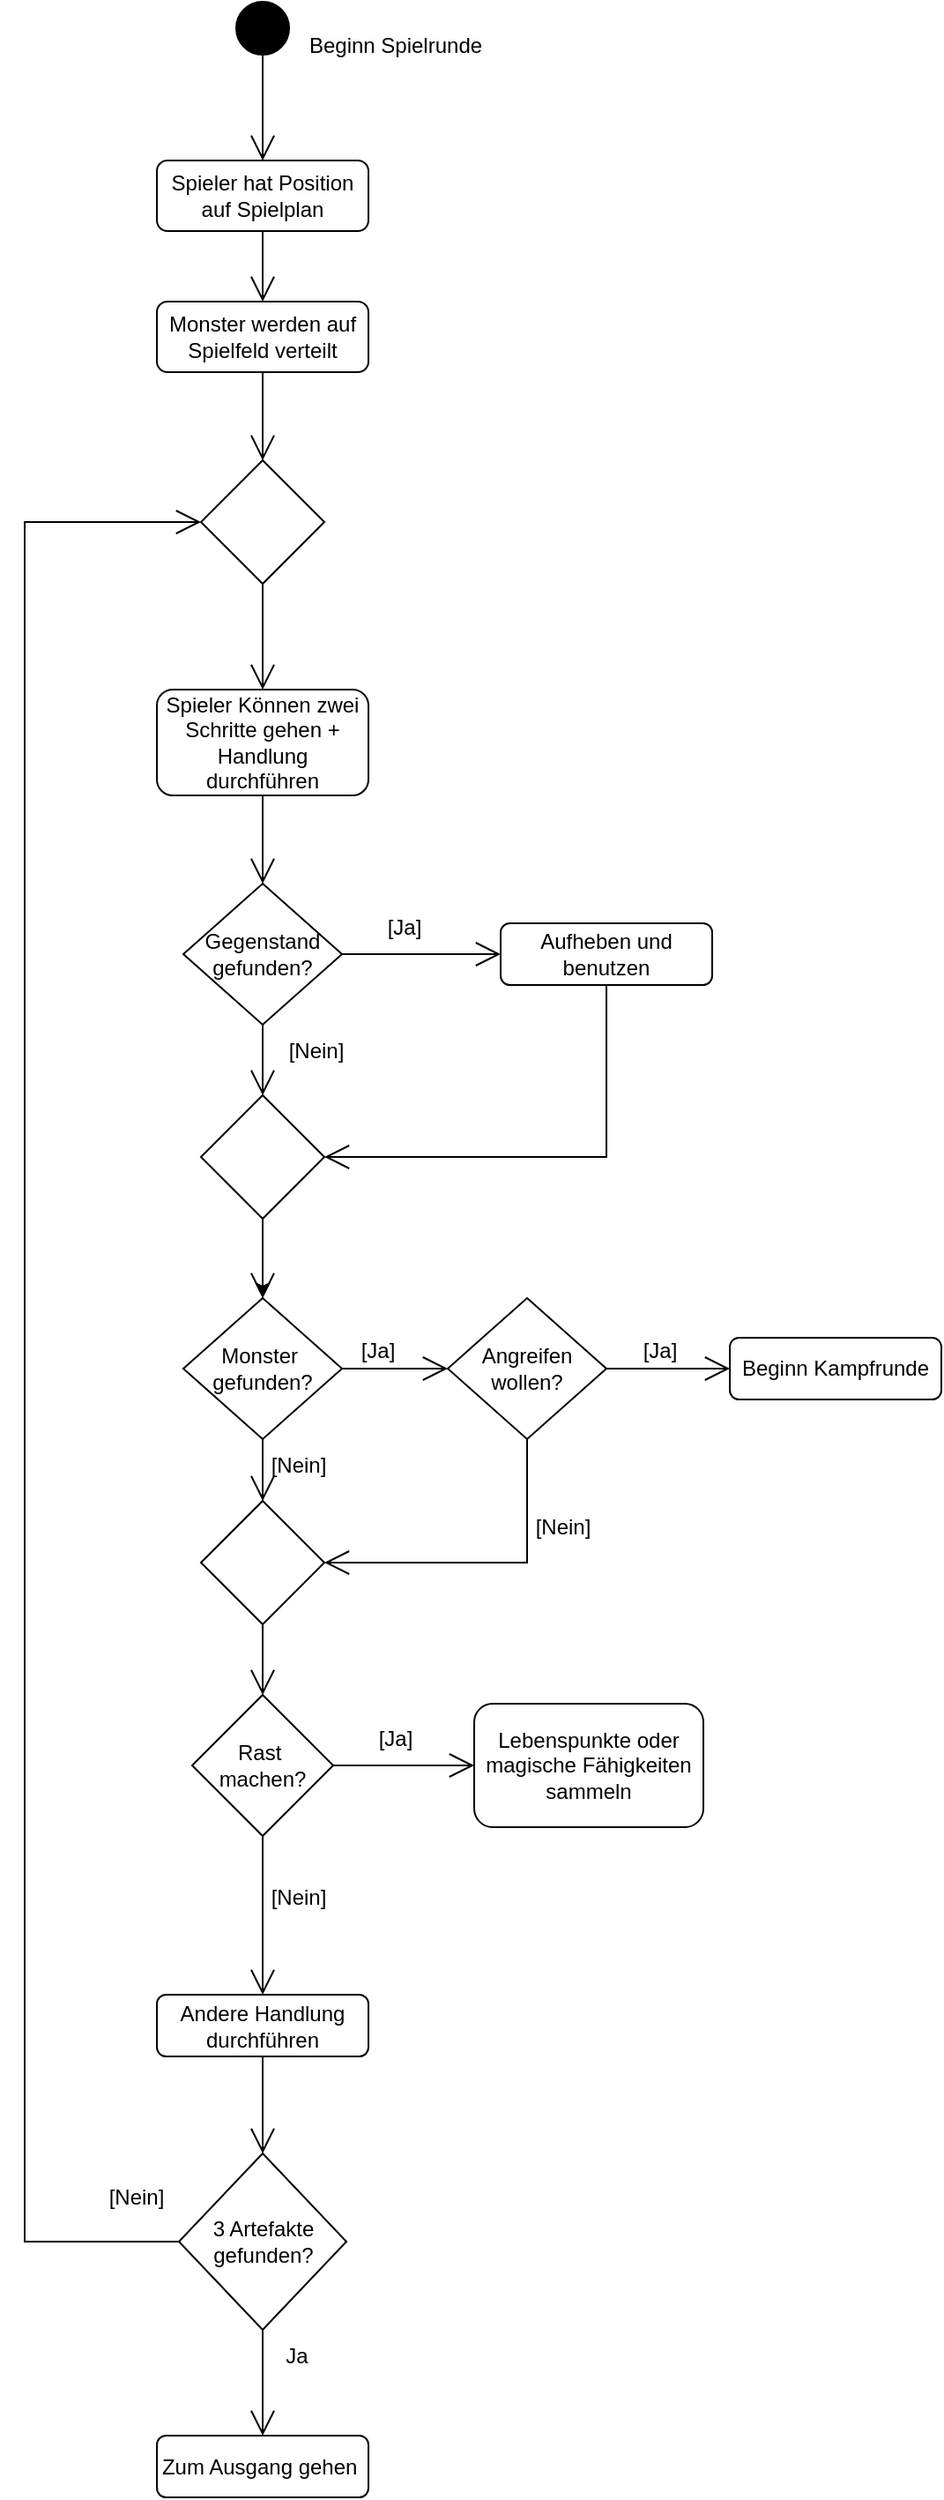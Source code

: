 <mxfile version="21.0.10" type="device"><diagram name="Seite-1" id="hxXMX31qQsIkISndT9zi"><mxGraphModel dx="537" dy="1934" grid="1" gridSize="10" guides="1" tooltips="1" connect="1" arrows="1" fold="1" page="1" pageScale="1" pageWidth="827" pageHeight="1169" math="0" shadow="0"><root><mxCell id="0"/><mxCell id="1" parent="0"/><mxCell id="5GPhVSmd7xZMDkCm0tIe-2" value="Spieler hat Position auf Spielplan" style="rounded=1;whiteSpace=wrap;html=1;" parent="1" vertex="1"><mxGeometry x="335" y="-270" width="120" height="40" as="geometry"/></mxCell><mxCell id="5GPhVSmd7xZMDkCm0tIe-3" value="Monster werden auf Spielfeld verteilt" style="rounded=1;whiteSpace=wrap;html=1;" parent="1" vertex="1"><mxGeometry x="335" y="-190" width="120" height="40" as="geometry"/></mxCell><mxCell id="5GPhVSmd7xZMDkCm0tIe-4" value="Spieler Können zwei Schritte gehen + Handlung durchführen" style="rounded=1;whiteSpace=wrap;html=1;" parent="1" vertex="1"><mxGeometry x="335" y="30" width="120" height="60" as="geometry"/></mxCell><mxCell id="5GPhVSmd7xZMDkCm0tIe-5" value="Rast&amp;nbsp;&lt;br&gt;machen?" style="rhombus;whiteSpace=wrap;html=1;" parent="1" vertex="1"><mxGeometry x="355" y="600" width="80" height="80" as="geometry"/></mxCell><mxCell id="5GPhVSmd7xZMDkCm0tIe-6" value="Lebenspunkte oder magische Fähigkeiten sammeln" style="rounded=1;whiteSpace=wrap;html=1;" parent="1" vertex="1"><mxGeometry x="515" y="605" width="130" height="70" as="geometry"/></mxCell><mxCell id="5GPhVSmd7xZMDkCm0tIe-7" value="Andere Handlung durchführen" style="rounded=1;whiteSpace=wrap;html=1;" parent="1" vertex="1"><mxGeometry x="335" y="770" width="120" height="35" as="geometry"/></mxCell><mxCell id="5GPhVSmd7xZMDkCm0tIe-8" value="Gegenstand&lt;br&gt;gefunden?" style="rhombus;whiteSpace=wrap;html=1;" parent="1" vertex="1"><mxGeometry x="350" y="140" width="90" height="80" as="geometry"/></mxCell><mxCell id="5GPhVSmd7xZMDkCm0tIe-9" value="Monster&amp;nbsp;&lt;br&gt;gefunden?" style="rhombus;whiteSpace=wrap;html=1;" parent="1" vertex="1"><mxGeometry x="350" y="375" width="90" height="80" as="geometry"/></mxCell><mxCell id="5GPhVSmd7xZMDkCm0tIe-10" value="Aufheben und benutzen" style="rounded=1;whiteSpace=wrap;html=1;" parent="1" vertex="1"><mxGeometry x="530" y="162.5" width="120" height="35" as="geometry"/></mxCell><mxCell id="5GPhVSmd7xZMDkCm0tIe-13" value="Zum Ausgang gehen&amp;nbsp;" style="rounded=1;whiteSpace=wrap;html=1;" parent="1" vertex="1"><mxGeometry x="335" y="1020" width="120" height="35" as="geometry"/></mxCell><mxCell id="5GPhVSmd7xZMDkCm0tIe-16" value="" style="endArrow=open;endFill=1;endSize=12;html=1;rounded=0;exitX=0.5;exitY=1;exitDx=0;exitDy=0;entryX=0.5;entryY=0;entryDx=0;entryDy=0;" parent="1" source="5GPhVSmd7xZMDkCm0tIe-2" target="5GPhVSmd7xZMDkCm0tIe-3" edge="1"><mxGeometry width="160" relative="1" as="geometry"><mxPoint x="405" y="-100" as="sourcePoint"/><mxPoint x="380" y="240" as="targetPoint"/></mxGeometry></mxCell><mxCell id="5GPhVSmd7xZMDkCm0tIe-18" value="" style="ellipse;whiteSpace=wrap;html=1;aspect=fixed;fillColor=#000000;" parent="1" vertex="1"><mxGeometry x="380" y="-360" width="30" height="30" as="geometry"/></mxCell><mxCell id="5GPhVSmd7xZMDkCm0tIe-20" value="" style="endArrow=open;endFill=1;endSize=12;html=1;rounded=0;exitX=0.5;exitY=1;exitDx=0;exitDy=0;entryX=0.5;entryY=0;entryDx=0;entryDy=0;" parent="1" source="5GPhVSmd7xZMDkCm0tIe-18" target="5GPhVSmd7xZMDkCm0tIe-2" edge="1"><mxGeometry width="160" relative="1" as="geometry"><mxPoint x="405" y="-100" as="sourcePoint"/><mxPoint x="395" y="-150" as="targetPoint"/></mxGeometry></mxCell><mxCell id="5GPhVSmd7xZMDkCm0tIe-21" value="Beginn Spielrunde" style="text;html=1;align=center;verticalAlign=middle;resizable=0;points=[];autosize=1;strokeColor=none;fillColor=none;" parent="1" vertex="1"><mxGeometry x="410" y="-350" width="120" height="30" as="geometry"/></mxCell><mxCell id="5GPhVSmd7xZMDkCm0tIe-24" value="" style="endArrow=open;endFill=1;endSize=12;html=1;rounded=0;exitX=1;exitY=0.5;exitDx=0;exitDy=0;entryX=0;entryY=0.5;entryDx=0;entryDy=0;" parent="1" source="5GPhVSmd7xZMDkCm0tIe-5" target="5GPhVSmd7xZMDkCm0tIe-6" edge="1"><mxGeometry width="160" relative="1" as="geometry"><mxPoint x="405" y="100" as="sourcePoint"/><mxPoint x="405" y="140" as="targetPoint"/></mxGeometry></mxCell><mxCell id="5GPhVSmd7xZMDkCm0tIe-25" value="[Ja]" style="text;html=1;align=center;verticalAlign=middle;resizable=0;points=[];autosize=1;strokeColor=none;fillColor=none;" parent="1" vertex="1"><mxGeometry x="440" y="390" width="40" height="30" as="geometry"/></mxCell><mxCell id="5GPhVSmd7xZMDkCm0tIe-26" value="" style="endArrow=open;endFill=1;endSize=12;html=1;rounded=0;exitX=0.5;exitY=1;exitDx=0;exitDy=0;" parent="1" source="5GPhVSmd7xZMDkCm0tIe-5" target="5GPhVSmd7xZMDkCm0tIe-7" edge="1"><mxGeometry width="160" relative="1" as="geometry"><mxPoint x="405" y="100" as="sourcePoint"/><mxPoint x="405" y="140" as="targetPoint"/></mxGeometry></mxCell><mxCell id="5GPhVSmd7xZMDkCm0tIe-27" value="[Nein]" style="text;html=1;align=center;verticalAlign=middle;resizable=0;points=[];autosize=1;strokeColor=none;fillColor=none;" parent="1" vertex="1"><mxGeometry x="540" y="490" width="50" height="30" as="geometry"/></mxCell><mxCell id="5GPhVSmd7xZMDkCm0tIe-28" value="" style="endArrow=open;endFill=1;endSize=12;html=1;rounded=0;exitX=0.5;exitY=1;exitDx=0;exitDy=0;entryX=0.5;entryY=0;entryDx=0;entryDy=0;" parent="1" source="5GPhVSmd7xZMDkCm0tIe-4" target="5GPhVSmd7xZMDkCm0tIe-8" edge="1"><mxGeometry width="160" relative="1" as="geometry"><mxPoint x="400" y="360" as="sourcePoint"/><mxPoint x="387" y="490" as="targetPoint"/></mxGeometry></mxCell><mxCell id="5GPhVSmd7xZMDkCm0tIe-29" value="" style="endArrow=open;endFill=1;endSize=12;html=1;rounded=0;exitX=1;exitY=0.5;exitDx=0;exitDy=0;entryX=0;entryY=0.5;entryDx=0;entryDy=0;" parent="1" source="5GPhVSmd7xZMDkCm0tIe-8" target="5GPhVSmd7xZMDkCm0tIe-10" edge="1"><mxGeometry width="160" relative="1" as="geometry"><mxPoint x="440" y="320" as="sourcePoint"/><mxPoint x="530" y="180" as="targetPoint"/></mxGeometry></mxCell><mxCell id="5GPhVSmd7xZMDkCm0tIe-31" value="[Ja]" style="text;html=1;align=center;verticalAlign=middle;resizable=0;points=[];autosize=1;strokeColor=none;fillColor=none;" parent="1" vertex="1"><mxGeometry x="455" y="150" width="40" height="30" as="geometry"/></mxCell><mxCell id="5GPhVSmd7xZMDkCm0tIe-34" value="" style="endArrow=open;endFill=1;endSize=12;html=1;rounded=0;exitX=1;exitY=0.5;exitDx=0;exitDy=0;entryX=0;entryY=0.5;entryDx=0;entryDy=0;" parent="1" source="5GPhVSmd7xZMDkCm0tIe-9" target="5GPhVSmd7xZMDkCm0tIe-36" edge="1"><mxGeometry width="160" relative="1" as="geometry"><mxPoint x="450" y="190" as="sourcePoint"/><mxPoint x="500" y="300" as="targetPoint"/></mxGeometry></mxCell><mxCell id="5GPhVSmd7xZMDkCm0tIe-36" value="Angreifen wollen?" style="rhombus;whiteSpace=wrap;html=1;" parent="1" vertex="1"><mxGeometry x="500" y="375" width="90" height="80" as="geometry"/></mxCell><mxCell id="5GPhVSmd7xZMDkCm0tIe-37" value="" style="endArrow=open;endFill=1;endSize=12;html=1;rounded=0;exitX=1;exitY=0.5;exitDx=0;exitDy=0;entryX=0;entryY=0.5;entryDx=0;entryDy=0;" parent="1" source="5GPhVSmd7xZMDkCm0tIe-36" target="5GPhVSmd7xZMDkCm0tIe-38" edge="1"><mxGeometry width="160" relative="1" as="geometry"><mxPoint x="450" y="310" as="sourcePoint"/><mxPoint x="650" y="300" as="targetPoint"/></mxGeometry></mxCell><mxCell id="5GPhVSmd7xZMDkCm0tIe-38" value="Beginn Kampfrunde" style="rounded=1;whiteSpace=wrap;html=1;" parent="1" vertex="1"><mxGeometry x="660" y="397.5" width="120" height="35" as="geometry"/></mxCell><mxCell id="5GPhVSmd7xZMDkCm0tIe-40" value="[Ja]" style="text;html=1;align=center;verticalAlign=middle;resizable=0;points=[];autosize=1;strokeColor=none;fillColor=none;" parent="1" vertex="1"><mxGeometry x="600" y="390" width="40" height="30" as="geometry"/></mxCell><mxCell id="5GPhVSmd7xZMDkCm0tIe-47" value="" style="edgeStyle=orthogonalEdgeStyle;rounded=0;orthogonalLoop=1;jettySize=auto;html=1;" parent="1" source="5GPhVSmd7xZMDkCm0tIe-41" target="5GPhVSmd7xZMDkCm0tIe-9" edge="1"><mxGeometry relative="1" as="geometry"/></mxCell><mxCell id="5GPhVSmd7xZMDkCm0tIe-41" value="" style="rhombus;whiteSpace=wrap;html=1;" parent="1" vertex="1"><mxGeometry x="360" y="260" width="70" height="70" as="geometry"/></mxCell><mxCell id="5GPhVSmd7xZMDkCm0tIe-43" value="[Nein]" style="text;html=1;align=center;verticalAlign=middle;resizable=0;points=[];autosize=1;strokeColor=none;fillColor=none;" parent="1" vertex="1"><mxGeometry x="400" y="220" width="50" height="30" as="geometry"/></mxCell><mxCell id="5GPhVSmd7xZMDkCm0tIe-45" value="" style="endArrow=open;endFill=1;endSize=12;html=1;rounded=0;exitX=0.5;exitY=1;exitDx=0;exitDy=0;" parent="1" source="5GPhVSmd7xZMDkCm0tIe-8" target="5GPhVSmd7xZMDkCm0tIe-41" edge="1"><mxGeometry width="160" relative="1" as="geometry"><mxPoint x="405" y="100" as="sourcePoint"/><mxPoint x="405" y="150" as="targetPoint"/></mxGeometry></mxCell><mxCell id="5GPhVSmd7xZMDkCm0tIe-46" value="" style="endArrow=open;endFill=1;endSize=12;html=1;rounded=0;entryX=0.5;entryY=0;entryDx=0;entryDy=0;" parent="1" target="5GPhVSmd7xZMDkCm0tIe-9" edge="1"><mxGeometry width="160" relative="1" as="geometry"><mxPoint x="395" y="330" as="sourcePoint"/><mxPoint x="415" y="160" as="targetPoint"/></mxGeometry></mxCell><mxCell id="5GPhVSmd7xZMDkCm0tIe-48" value="" style="endArrow=open;endFill=1;endSize=12;html=1;rounded=0;entryX=1;entryY=0.5;entryDx=0;entryDy=0;exitX=0.5;exitY=1;exitDx=0;exitDy=0;" parent="1" source="5GPhVSmd7xZMDkCm0tIe-10" target="5GPhVSmd7xZMDkCm0tIe-41" edge="1"><mxGeometry width="160" relative="1" as="geometry"><mxPoint x="405" y="340" as="sourcePoint"/><mxPoint x="405" y="385" as="targetPoint"/><Array as="points"><mxPoint x="590" y="295"/></Array></mxGeometry></mxCell><mxCell id="5GPhVSmd7xZMDkCm0tIe-50" value="" style="rhombus;whiteSpace=wrap;html=1;" parent="1" vertex="1"><mxGeometry x="360" y="490" width="70" height="70" as="geometry"/></mxCell><mxCell id="5GPhVSmd7xZMDkCm0tIe-51" value="" style="endArrow=open;endFill=1;endSize=12;html=1;rounded=0;exitX=0.5;exitY=1;exitDx=0;exitDy=0;entryX=0.5;entryY=0;entryDx=0;entryDy=0;" parent="1" source="5GPhVSmd7xZMDkCm0tIe-9" target="5GPhVSmd7xZMDkCm0tIe-50" edge="1"><mxGeometry width="160" relative="1" as="geometry"><mxPoint x="405" y="230" as="sourcePoint"/><mxPoint x="405" y="270" as="targetPoint"/></mxGeometry></mxCell><mxCell id="5GPhVSmd7xZMDkCm0tIe-52" value="" style="endArrow=open;endFill=1;endSize=12;html=1;rounded=0;exitX=0.5;exitY=1;exitDx=0;exitDy=0;entryX=0.5;entryY=0;entryDx=0;entryDy=0;" parent="1" source="5GPhVSmd7xZMDkCm0tIe-50" target="5GPhVSmd7xZMDkCm0tIe-5" edge="1"><mxGeometry width="160" relative="1" as="geometry"><mxPoint x="405" y="465" as="sourcePoint"/><mxPoint x="405" y="500" as="targetPoint"/></mxGeometry></mxCell><mxCell id="5GPhVSmd7xZMDkCm0tIe-53" value="" style="endArrow=open;endFill=1;endSize=12;html=1;rounded=0;exitX=0.5;exitY=1;exitDx=0;exitDy=0;entryX=1;entryY=0.5;entryDx=0;entryDy=0;" parent="1" source="5GPhVSmd7xZMDkCm0tIe-36" target="5GPhVSmd7xZMDkCm0tIe-50" edge="1"><mxGeometry width="160" relative="1" as="geometry"><mxPoint x="405" y="465" as="sourcePoint"/><mxPoint x="405" y="500" as="targetPoint"/><Array as="points"><mxPoint x="545" y="525"/></Array></mxGeometry></mxCell><mxCell id="5GPhVSmd7xZMDkCm0tIe-54" value="[Nein]" style="text;html=1;align=center;verticalAlign=middle;resizable=0;points=[];autosize=1;strokeColor=none;fillColor=none;" parent="1" vertex="1"><mxGeometry x="390" y="455" width="50" height="30" as="geometry"/></mxCell><mxCell id="5GPhVSmd7xZMDkCm0tIe-55" value="[Ja]" style="text;html=1;align=center;verticalAlign=middle;resizable=0;points=[];autosize=1;strokeColor=none;fillColor=none;" parent="1" vertex="1"><mxGeometry x="450" y="610" width="40" height="30" as="geometry"/></mxCell><mxCell id="5GPhVSmd7xZMDkCm0tIe-56" value="[Nein]" style="text;html=1;align=center;verticalAlign=middle;resizable=0;points=[];autosize=1;strokeColor=none;fillColor=none;" parent="1" vertex="1"><mxGeometry x="390" y="700" width="50" height="30" as="geometry"/></mxCell><mxCell id="6WhWt3j0aLChZfAdbguG-1" value="" style="endArrow=open;endFill=1;endSize=12;html=1;rounded=0;exitX=0.5;exitY=1;exitDx=0;exitDy=0;entryX=0.5;entryY=0;entryDx=0;entryDy=0;" edge="1" parent="1" source="5GPhVSmd7xZMDkCm0tIe-7" target="6WhWt3j0aLChZfAdbguG-2"><mxGeometry width="160" relative="1" as="geometry"><mxPoint x="405" y="690" as="sourcePoint"/><mxPoint x="390" y="890" as="targetPoint"/></mxGeometry></mxCell><mxCell id="6WhWt3j0aLChZfAdbguG-2" value="3 Artefakte gefunden?" style="rhombus;whiteSpace=wrap;html=1;" vertex="1" parent="1"><mxGeometry x="347.5" y="860" width="95" height="100" as="geometry"/></mxCell><mxCell id="6WhWt3j0aLChZfAdbguG-3" value="" style="endArrow=open;endFill=1;endSize=12;html=1;rounded=0;exitX=0.5;exitY=1;exitDx=0;exitDy=0;entryX=0.5;entryY=0;entryDx=0;entryDy=0;" edge="1" parent="1" source="6WhWt3j0aLChZfAdbguG-2" target="5GPhVSmd7xZMDkCm0tIe-13"><mxGeometry width="160" relative="1" as="geometry"><mxPoint x="399" y="1020" as="sourcePoint"/><mxPoint x="395" y="1040" as="targetPoint"/></mxGeometry></mxCell><mxCell id="6WhWt3j0aLChZfAdbguG-4" value="[Nein]" style="text;html=1;align=center;verticalAlign=middle;resizable=0;points=[];autosize=1;strokeColor=none;fillColor=none;" vertex="1" parent="1"><mxGeometry x="297.5" y="870" width="50" height="30" as="geometry"/></mxCell><mxCell id="6WhWt3j0aLChZfAdbguG-5" value="Ja" style="text;html=1;align=center;verticalAlign=middle;resizable=0;points=[];autosize=1;strokeColor=none;fillColor=none;" vertex="1" parent="1"><mxGeometry x="394" y="960" width="40" height="30" as="geometry"/></mxCell><mxCell id="6WhWt3j0aLChZfAdbguG-6" value="" style="endArrow=open;endFill=1;endSize=12;html=1;rounded=0;exitX=0;exitY=0.5;exitDx=0;exitDy=0;entryX=0;entryY=0.5;entryDx=0;entryDy=0;" edge="1" parent="1" source="6WhWt3j0aLChZfAdbguG-2" target="6WhWt3j0aLChZfAdbguG-9"><mxGeometry width="160" relative="1" as="geometry"><mxPoint x="244.5" y="900" as="sourcePoint"/><mxPoint x="240" y="-80" as="targetPoint"/><Array as="points"><mxPoint x="260" y="910"/><mxPoint x="260" y="-65"/></Array></mxGeometry></mxCell><mxCell id="6WhWt3j0aLChZfAdbguG-9" value="" style="rhombus;whiteSpace=wrap;html=1;" vertex="1" parent="1"><mxGeometry x="360" y="-100" width="70" height="70" as="geometry"/></mxCell><mxCell id="6WhWt3j0aLChZfAdbguG-10" value="" style="endArrow=open;endFill=1;endSize=12;html=1;rounded=0;exitX=0.5;exitY=1;exitDx=0;exitDy=0;" edge="1" parent="1" source="5GPhVSmd7xZMDkCm0tIe-3" target="6WhWt3j0aLChZfAdbguG-9"><mxGeometry width="160" relative="1" as="geometry"><mxPoint x="405" y="-320" as="sourcePoint"/><mxPoint x="405" y="-260" as="targetPoint"/></mxGeometry></mxCell><mxCell id="6WhWt3j0aLChZfAdbguG-11" value="" style="endArrow=open;endFill=1;endSize=12;html=1;rounded=0;exitX=0.5;exitY=1;exitDx=0;exitDy=0;entryX=0.5;entryY=0;entryDx=0;entryDy=0;" edge="1" parent="1" source="6WhWt3j0aLChZfAdbguG-9" target="5GPhVSmd7xZMDkCm0tIe-4"><mxGeometry width="160" relative="1" as="geometry"><mxPoint x="405" y="-140" as="sourcePoint"/><mxPoint x="405" y="-90" as="targetPoint"/></mxGeometry></mxCell></root></mxGraphModel></diagram></mxfile>